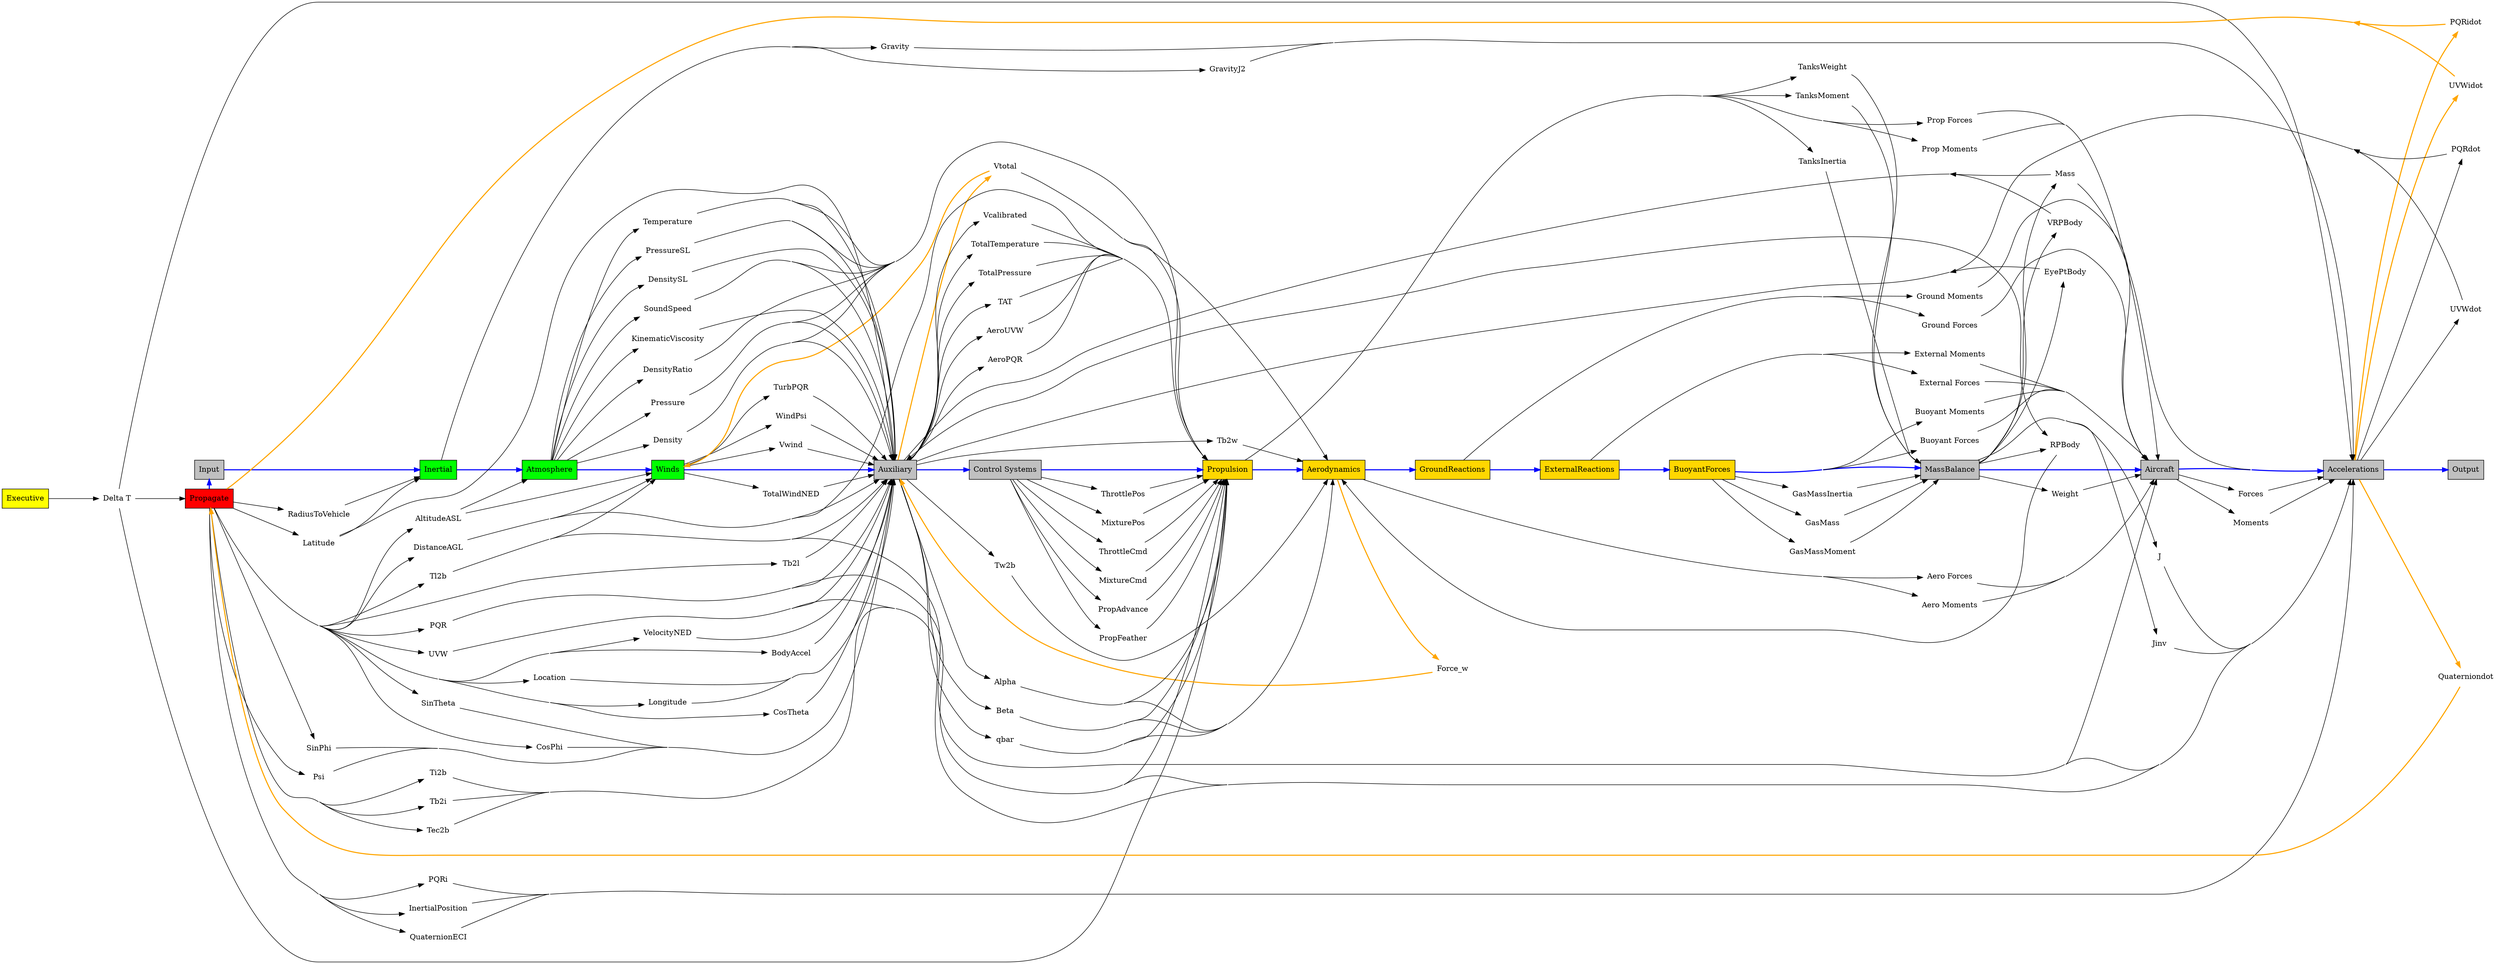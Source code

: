 /* Main loop model I/O */

digraph G {
  rankdir = LR;
  ranksep=1.3;
  // size = "17, 11";
  concentrate=true;

  {
    node [shape = box, fillcolor=grey, style=filled, group=model];
    Propagate [fillcolor=red];
    Input;
    Inertial [fillcolor=green];
    Atmosphere [fillcolor=green];
    Winds [fillcolor=green];
    "Control Systems"; 
    Propulsion [fillcolor=gold];
    MassBalance;
    Aerodynamics [fillcolor=gold]; 
    GroundReactions [fillcolor=gold];
    ExternalReactions [fillcolor=gold];
    BuoyantForces [fillcolor=gold];
    Aircraft;
    Accelerations;
    Auxiliary;
    Output;
  };

  Executive  [shape = box, fillcolor=yellow, style=filled];
  
  /* Order of execution of main loop models */
  {
  node [shape = box, fillcolor=grey, style=filled, group=model];
  Propagate ->
  Input ->  
  Inertial ->
  Atmosphere ->
  Winds ->
  Auxiliary ->
  "Control Systems" ->
  Propulsion ->
  Aerodynamics ->
  GroundReactions ->
  ExternalReactions ->
  BuoyantForces ->
  MassBalance ->
  Aircraft ->
  Accelerations->
  Output [color=blue, style=bold];
  }
  /*
  subgraph cluster0 {
    label="Environment Models";
    Atmosphere;
    Winds;
    Inertial;
  };
  
  subgraph cluster1 {
    label="Force Models";
    Propulsion; Aerodynamics; GroundReactions; ExternalReactions; BuoyantForces;
  };
  */
  {
    node [shape=plaintext];
    AltitudeASL;
    Tl2b;
    Tb2l;
    Ti2b;
    Tb2i;
    Tec2b;
    Tb2w;
    Tw2b;
    Vtotal;
    RadiusToVehicle;
    Latitude;
    "Delta T";
    Mass;
    Weight;
    Force_w;
    Forces;
    Gravity;
    GravityJ2;
    J;
    Jinv;
    Moments;
    DistanceAGL;
    PQR;
    PQRi;
    UVW;
    InertialPosition;
    QuaternionECI;
    VelocityNED;
    BodyAccel;
    Location;
    Latitude;
    Longitude;
    CosTheta;
    SinTheta;
    CosPhi;
    SinPhi;
    Psi;
    ThrottlePos;
    MixturePos;
    ThrottleCmd;
    MixtureCmd;
    PropAdvance;
    PropFeather;
}
/* Alignment blocks */
{
    node [shape=plaintext];
    rank=same;
//    GroundReactions;
    PQRdot;
    PQRidot;
    UVWdot;
    UVWidot;
    Quaterniondot;
}
{
    rank=same;
 //   Executive;
    Propagate;
    Input;
}
{
    rank=same;
    PQRi;
    UVW;
    PQR;
    InertialPosition;
    Ti2b;
    Tb2i;
    Tec2b;
    Tl2b;
    QuaternionECI;
}
{
    node [shape=plaintext];
    rank=same;
    GasMassInertia;
    GasMass;
    GasMassMoment;
    TanksInertia;
    TanksWeight;
    TanksMoment;
}
{
    node [shape=plaintext];
    rank=same;
    Alpha;
    Beta;
    qbar;
    Vtotal;
    Vcalibrated;
    TotalTemperature;
    TotalPressure;
    TAT;
    AeroUVW;
    AeroPQR;
}
{
    node [shape=plaintext];
    rank=same;
    TotalWindNED;
    TurbPQR;
    WindPsi;
    Vwind;
}
{
    node [shape=plaintext];
    rank=same;
    VRPBody;
    RPBody;
    EyePtBody;
}
{
    node [shape=plaintext];
    rank=same;
    "Buoyant Forces";
    "Buoyant Moments";
    "External Forces";
    "External Moments";
    "Ground Forces";
    "Ground Moments";
    "Aero Forces";
    "Aero Moments";
    "Prop Forces";
    "Prop Moments";
}
{
    node [shape=plaintext];
    rank=same;
    Pressure;
    Density;
    Temperature;
    PressureSL;
    DensitySL;
    DensityRatio;
    SoundSpeed;
    KinematicViscosity;
}

  // Propagate
  Accelerations -> PQRidot -> Propagate [color=orange, style=bold];
  Accelerations -> Quaterniondot -> Propagate [color=orange, style=bold];
  Accelerations -> UVWidot -> Propagate [color=orange, style=bold];
  Executive -> "Delta T" -> Propagate;

  // Atmosphere & Winds
  Propagate -> AltitudeASL -> Atmosphere;

  // Winds
  Propagate -> AltitudeASL -> Winds;
  Propagate -> DistanceAGL -> Winds;
  Propagate -> Tl2b -> Winds;
  Auxiliary -> Vtotal -> Winds [color=orange, style=bold];

  // Auxiliary
  Atmosphere -> Pressure -> Auxiliary;
  Atmosphere -> Density -> Auxiliary;
  Atmosphere -> DensitySL -> Auxiliary;
  Atmosphere -> PressureSL -> Auxiliary;
  Atmosphere -> Temperature -> Auxiliary;
  Atmosphere -> SoundSpeed -> Auxiliary;
  Atmosphere -> KinematicViscosity -> Auxiliary;
  Propagate -> DistanceAGL -> Auxiliary;
  MassBalance -> Mass -> Auxiliary;
  Propagate -> Tl2b -> Auxiliary;
  Propagate -> Tb2l ->Auxiliary;
  Propagate -> PQR -> Auxiliary;
  Accelerations -> PQRdot -> Auxiliary;
  Propagate -> UVW -> Auxiliary;
  Accelerations -> UVWdot -> Auxiliary;
  Propagate -> VelocityNED -> Auxiliary;
  Propagate -> BodyAccel -> Auxiliary;
  MassBalance -> EyePtBody -> Auxiliary;
  MassBalance -> VRPBody -> Auxiliary;
  MassBalance -> RPBody -> Auxiliary;
  Aerodynamics -> Force_w -> Auxiliary [color=orange, style=bold];
  Propagate -> Location -> Auxiliary;
  Propagate -> Latitude -> Auxiliary;
  Propagate -> Longitude -> Auxiliary;
  Propagate -> CosTheta -> Auxiliary;
  Propagate -> SinTheta -> Auxiliary;
  Propagate -> CosPhi -> Auxiliary;
  Propagate -> SinPhi -> Auxiliary;
  Propagate -> Psi -> Auxiliary;
  Winds -> TotalWindNED -> Auxiliary;
  Winds -> TurbPQR -> Auxiliary;
  Winds -> WindPsi -> Auxiliary;
  Winds -> Vwind -> Auxiliary;

  // Propulsion
  Atmosphere -> PressureSL -> Propulsion;
  Atmosphere -> Pressure -> Propulsion;
  Atmosphere -> Temperature -> Propulsion;
  Atmosphere -> Density -> Propulsion;
  Atmosphere -> DensityRatio -> Propulsion;
  Atmosphere -> SoundSpeed -> Propulsion;
  Auxiliary -> TotalPressure -> Propulsion;
  Auxiliary -> TotalTemperature -> Propulsion;
  Auxiliary -> Vcalibrated -> Propulsion;
  Auxiliary -> Vtotal -> Propulsion;
  Auxiliary -> qbar -> Propulsion;
  Auxiliary -> Alpha -> Propulsion;
  Auxiliary -> Beta -> Propulsion;
  Auxiliary -> TAT -> Propulsion;
  Auxiliary -> AeroUVW -> Propulsion;
  Auxiliary -> AeroPQR -> Propulsion;
  Executive -> "Delta T" -> Propulsion;
  "Control Systems" -> ThrottlePos -> Propulsion;
  "Control Systems" -> MixturePos -> Propulsion;
  "Control Systems" -> ThrottleCmd -> Propulsion;
  "Control Systems" -> MixtureCmd -> Propulsion;
  "Control Systems" -> PropAdvance -> Propulsion;
  "Control Systems" -> PropFeather -> Propulsion;
  Propagate -> DistanceAGL -> Propulsion;
  Propagate -> PQR -> Propulsion;

  // Aerodynamics
  Auxiliary -> Alpha -> Aerodynamics;
  Auxiliary -> Beta -> Aerodynamics;
  Auxiliary -> Tb2w -> Aerodynamics;
  Auxiliary -> Tw2b -> Aerodynamics;
  Auxiliary -> qbar -> Aerodynamics;
  Auxiliary -> Vtotal -> Aerodynamics;
  Auxiliary -> RPBody -> Aerodynamics;

  // MassBalance
  BuoyantForces -> GasMassInertia -> MassBalance;
  BuoyantForces -> GasMass -> MassBalance;
  BuoyantForces -> GasMassMoment -> MassBalance;
  Propulsion -> TanksInertia -> MassBalance;
  Propulsion -> TanksWeight -> MassBalance;
  Propulsion -> TanksMoment -> MassBalance;

  // Aircraft
  Aerodynamics -> "Aero Forces" -> Aircraft;
  Propulsion -> "Prop Forces" -> Aircraft;
  GroundReactions -> "Ground Forces" -> Aircraft;
  ExternalReactions -> "External Forces" -> Aircraft;
  BuoyantForces -> "Buoyant Forces" -> Aircraft;
  Aerodynamics -> "Aero Moments" -> Aircraft;
  Propulsion -> "Prop Moments" -> Aircraft;
  GroundReactions -> "Ground Moments" -> Aircraft;
  ExternalReactions -> "External Moments" -> Aircraft;
  BuoyantForces -> "Buoyant Moments" -> Aircraft;
  MassBalance -> Weight -> Aircraft;
  Propagate -> Tl2b -> Aircraft;

  // Inertial
  Propagate -> RadiusToVehicle -> Inertial;
  Propagate -> Latitude -> Inertial;

  // Accelerations
  MassBalance -> J -> Accelerations;
  MassBalance -> Jinv -> Accelerations;
  MassBalance -> Mass -> Accelerations;
  Propagate -> Ti2b -> Accelerations;
  Propagate -> Tb2i -> Accelerations;
  Propagate -> Tec2b -> Accelerations;
  Propagate -> Tl2b -> Accelerations;
  Propagate -> QuaternionECI -> Accelerations;
  Aircraft -> Moments -> Accelerations;
  Aircraft -> Forces -> Accelerations;
  Inertial -> Gravity -> Accelerations;
  Inertial -> GravityJ2 -> Accelerations;
  Propagate -> PQRi -> Accelerations;
  Propagate -> PQR -> Accelerations;
  Propagate -> UVW -> Accelerations;
  Propagate -> InertialPosition -> Accelerations;
  Executive -> "Delta T" -> Accelerations;
}
